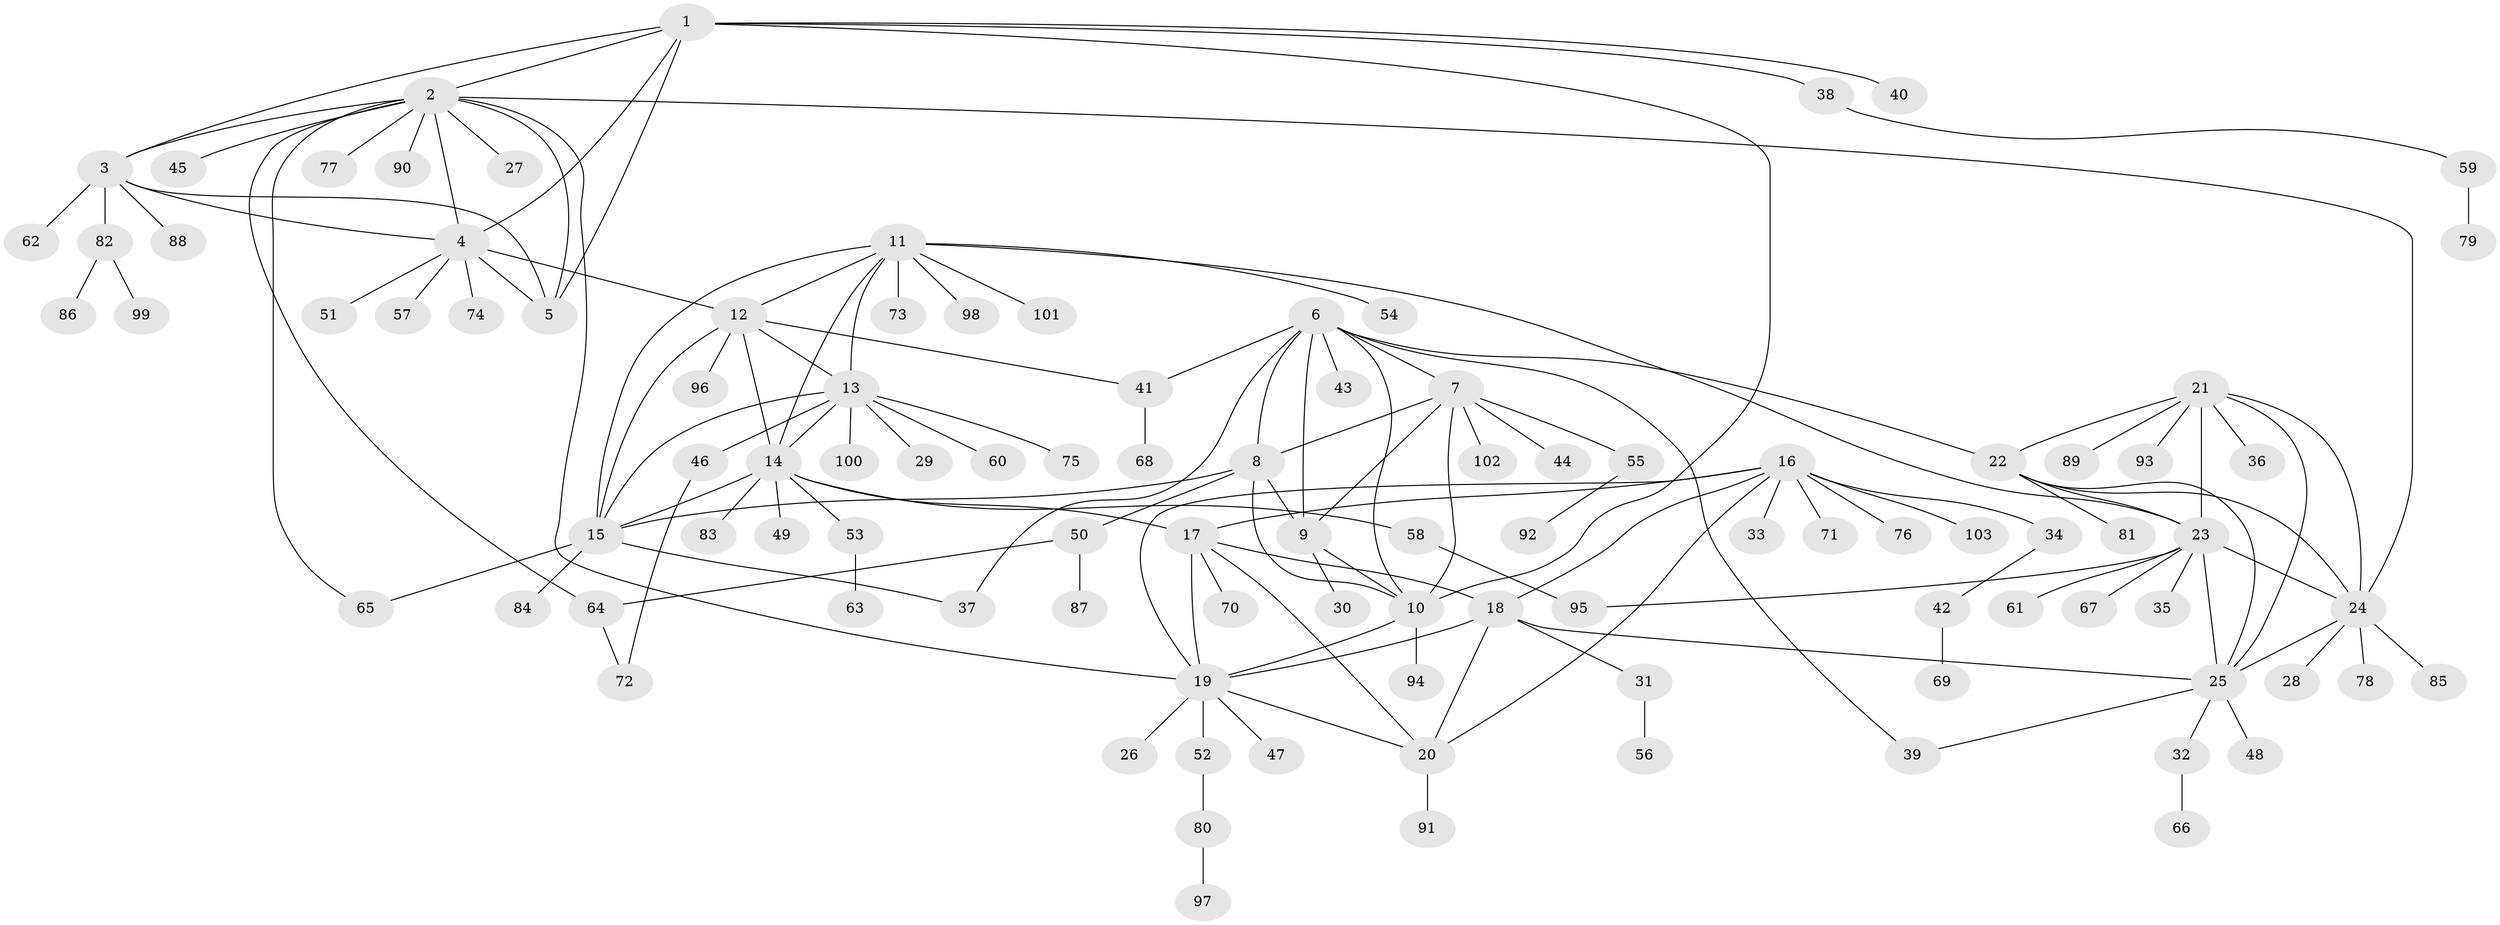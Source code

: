 // Generated by graph-tools (version 1.1) at 2025/11/02/27/25 16:11:32]
// undirected, 103 vertices, 145 edges
graph export_dot {
graph [start="1"]
  node [color=gray90,style=filled];
  1;
  2;
  3;
  4;
  5;
  6;
  7;
  8;
  9;
  10;
  11;
  12;
  13;
  14;
  15;
  16;
  17;
  18;
  19;
  20;
  21;
  22;
  23;
  24;
  25;
  26;
  27;
  28;
  29;
  30;
  31;
  32;
  33;
  34;
  35;
  36;
  37;
  38;
  39;
  40;
  41;
  42;
  43;
  44;
  45;
  46;
  47;
  48;
  49;
  50;
  51;
  52;
  53;
  54;
  55;
  56;
  57;
  58;
  59;
  60;
  61;
  62;
  63;
  64;
  65;
  66;
  67;
  68;
  69;
  70;
  71;
  72;
  73;
  74;
  75;
  76;
  77;
  78;
  79;
  80;
  81;
  82;
  83;
  84;
  85;
  86;
  87;
  88;
  89;
  90;
  91;
  92;
  93;
  94;
  95;
  96;
  97;
  98;
  99;
  100;
  101;
  102;
  103;
  1 -- 2;
  1 -- 3;
  1 -- 4;
  1 -- 5;
  1 -- 10;
  1 -- 38;
  1 -- 40;
  2 -- 3;
  2 -- 4;
  2 -- 5;
  2 -- 19;
  2 -- 24;
  2 -- 27;
  2 -- 45;
  2 -- 64;
  2 -- 65;
  2 -- 77;
  2 -- 90;
  3 -- 4;
  3 -- 5;
  3 -- 62;
  3 -- 82;
  3 -- 88;
  4 -- 5;
  4 -- 12;
  4 -- 51;
  4 -- 57;
  4 -- 74;
  6 -- 7;
  6 -- 8;
  6 -- 9;
  6 -- 10;
  6 -- 22;
  6 -- 37;
  6 -- 39;
  6 -- 41;
  6 -- 43;
  7 -- 8;
  7 -- 9;
  7 -- 10;
  7 -- 44;
  7 -- 55;
  7 -- 102;
  8 -- 9;
  8 -- 10;
  8 -- 15;
  8 -- 50;
  9 -- 10;
  9 -- 30;
  10 -- 19;
  10 -- 94;
  11 -- 12;
  11 -- 13;
  11 -- 14;
  11 -- 15;
  11 -- 23;
  11 -- 54;
  11 -- 73;
  11 -- 98;
  11 -- 101;
  12 -- 13;
  12 -- 14;
  12 -- 15;
  12 -- 41;
  12 -- 96;
  13 -- 14;
  13 -- 15;
  13 -- 29;
  13 -- 46;
  13 -- 60;
  13 -- 75;
  13 -- 100;
  14 -- 15;
  14 -- 17;
  14 -- 49;
  14 -- 53;
  14 -- 58;
  14 -- 83;
  15 -- 37;
  15 -- 65;
  15 -- 84;
  16 -- 17;
  16 -- 18;
  16 -- 19;
  16 -- 20;
  16 -- 33;
  16 -- 34;
  16 -- 71;
  16 -- 76;
  16 -- 103;
  17 -- 18;
  17 -- 19;
  17 -- 20;
  17 -- 70;
  18 -- 19;
  18 -- 20;
  18 -- 25;
  18 -- 31;
  19 -- 20;
  19 -- 26;
  19 -- 47;
  19 -- 52;
  20 -- 91;
  21 -- 22;
  21 -- 23;
  21 -- 24;
  21 -- 25;
  21 -- 36;
  21 -- 89;
  21 -- 93;
  22 -- 23;
  22 -- 24;
  22 -- 25;
  22 -- 81;
  23 -- 24;
  23 -- 25;
  23 -- 35;
  23 -- 61;
  23 -- 67;
  23 -- 95;
  24 -- 25;
  24 -- 28;
  24 -- 78;
  24 -- 85;
  25 -- 32;
  25 -- 39;
  25 -- 48;
  31 -- 56;
  32 -- 66;
  34 -- 42;
  38 -- 59;
  41 -- 68;
  42 -- 69;
  46 -- 72;
  50 -- 64;
  50 -- 87;
  52 -- 80;
  53 -- 63;
  55 -- 92;
  58 -- 95;
  59 -- 79;
  64 -- 72;
  80 -- 97;
  82 -- 86;
  82 -- 99;
}
